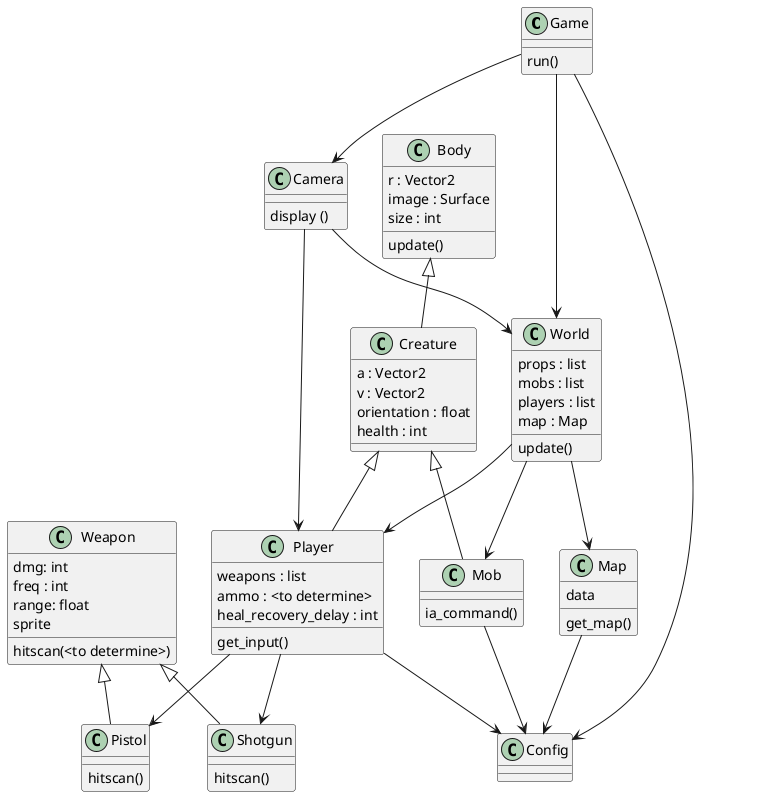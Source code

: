 @startuml game

class Game {
    run()
}

class Weapon {
    dmg: int
    freq : int
    range: float
    sprite
    
    hitscan(<to determine>)
}

class Pistol {
    hitscan()
}

class Shotgun {
    hitscan()
}

class Body {
    r : Vector2
    image : Surface
    size : int
    update()
}

class Creature {
    a : Vector2
    v : Vector2
    orientation : float
    health : int
}

class Player {
    weapons : list
    ammo : <to determine>
    heal_recovery_delay : int

    get_input()
}

class Mob {
    ia_command()
}

class Map {
    data
    get_map()
}

class World {
    props : list
    mobs : list
    players : list
    map : Map
    
    update()
}

class Camera {
    display ()
}

class Config {
}

Game --> World
Game --> Config
Game --> Camera

Camera --> Player
Camera --> World

Body <|-- Creature

Weapon <|-- Shotgun
Weapon <|-- Pistol

Creature <|-- Player
Creature <|-- Mob

Player --> Config
Player --> Pistol
Player --> Shotgun

Mob --> Config

World --> Map
World --> Player
World --> Mob

Map --> Config

@enduml

